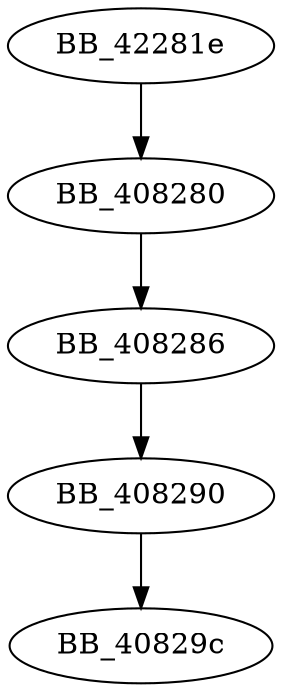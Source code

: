 DiGraph sub_42281E{
BB_408280->BB_408286
BB_408286->BB_408290
BB_408290->BB_40829c
BB_42281e->BB_408280
}
